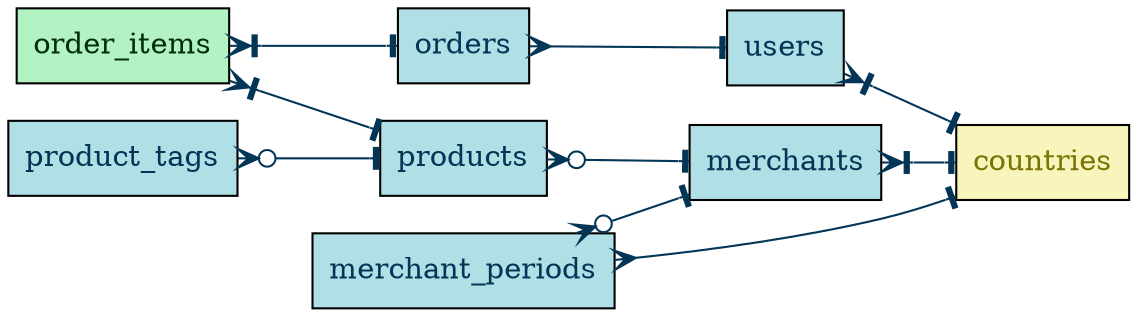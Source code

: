 digraph Database {
	graph [concentrate=true rankdir=LR]
	merchants [fillcolor=powderblue fontcolor="#033557" shape=box style=filled]
	users [fillcolor=powderblue fontcolor="#033557" shape=box style=filled]
	countries [fillcolor="#f7f4bc" fontcolor="#7a7402" shape=box style=filled]
	order_items [fillcolor="#b3f2c3" fontcolor="#032e0e" shape=box style=filled]
	orders [fillcolor=powderblue fontcolor="#033557" shape=box style=filled]
	products [fillcolor=powderblue fontcolor="#033557" shape=box style=filled]
	merchant_periods [fillcolor=powderblue fontcolor="#033557" shape=box style=filled]
	product_tags [fillcolor=powderblue fontcolor="#033557" shape=box style=filled]
	merchants:country_code -> countries:code [arrowhead=tee arrowtail=crowtee color="#033557" dir=both]
	users:country_code -> countries:code [arrowhead=tee arrowtail=crowtee color="#033557" dir=both]
	order_items:order_id -> orders:id [arrowhead=tee arrowtail=crowtee color="#033557" dir=both]
	order_items:product_id -> products:id [arrowhead=tee arrowtail=crowtee color="#033557" dir=both]
	orders:user_id -> users:id [arrowhead=tee arrowtail=crow color="#033557" dir=both]
	products:merchant_id -> merchants:id [arrowhead=tee arrowtail=crowodot color="#033557" dir=both]
	merchant_periods:merchant_id -> merchants:id [arrowhead=tee arrowtail=crowodot color="#033557" dir=both]
	merchant_periods:country_code -> countries:code [arrowhead=tee arrowtail=crow color="#033557" dir=both]
	product_tags:id -> products:id [arrowhead=tee arrowtail=crowodot color="#033557" dir=both]
}
